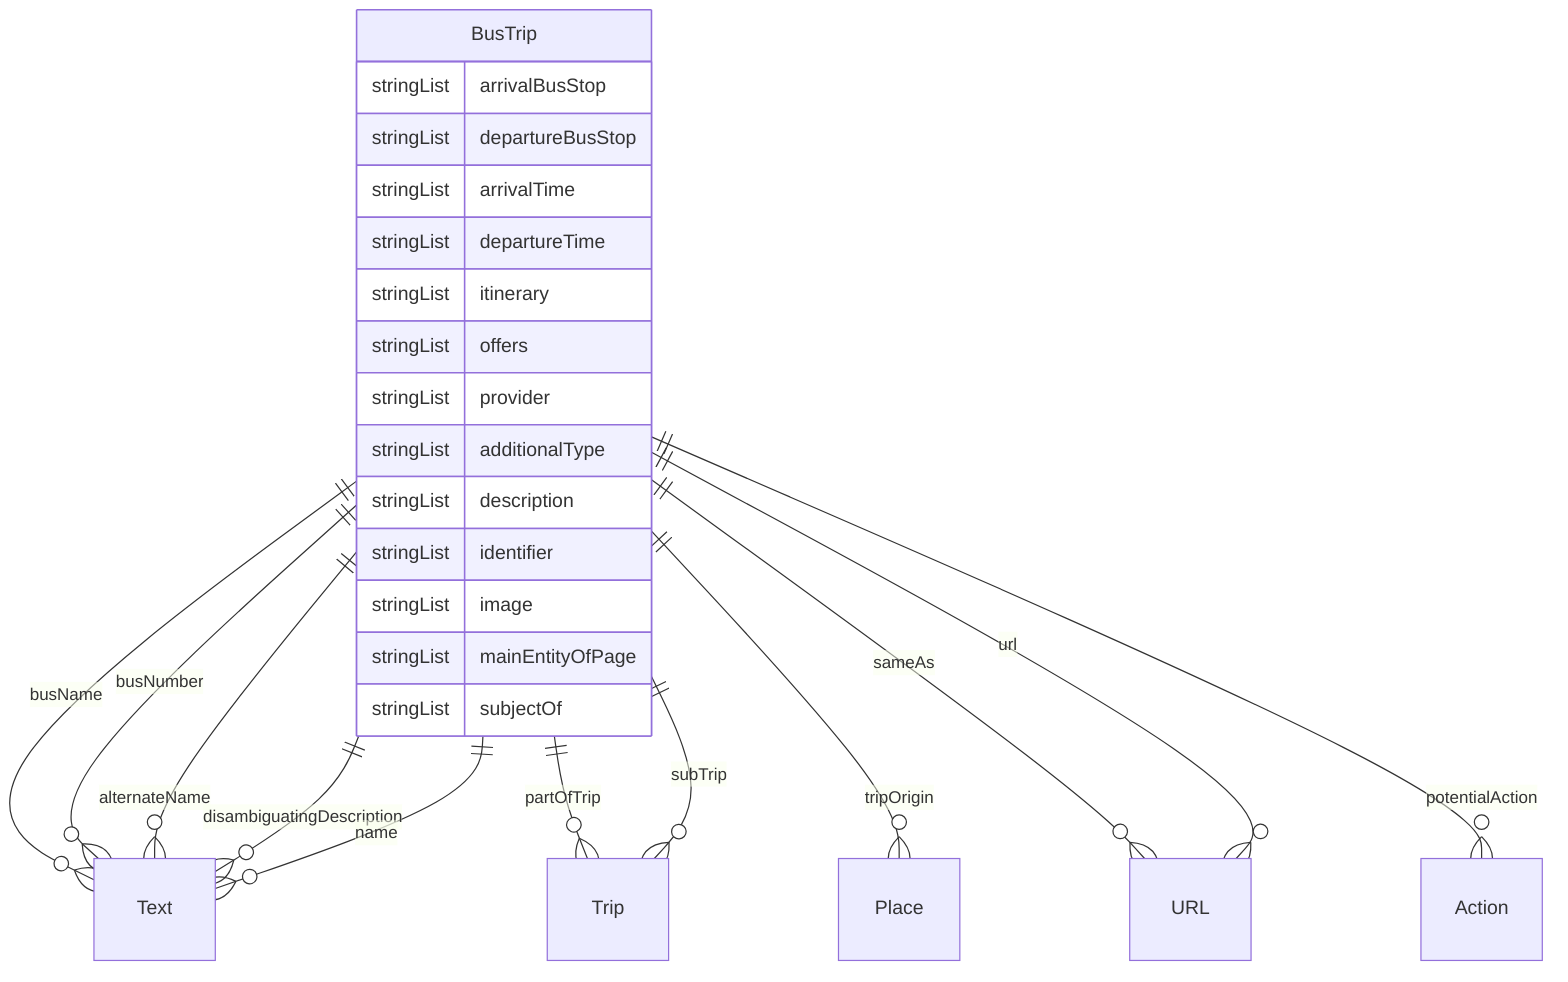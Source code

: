 erDiagram
BusTrip {
    stringList arrivalBusStop  
    stringList departureBusStop  
    stringList arrivalTime  
    stringList departureTime  
    stringList itinerary  
    stringList offers  
    stringList provider  
    stringList additionalType  
    stringList description  
    stringList identifier  
    stringList image  
    stringList mainEntityOfPage  
    stringList subjectOf  
}

BusTrip ||--}o Text : "busName"
BusTrip ||--}o Text : "busNumber"
BusTrip ||--}o Trip : "partOfTrip"
BusTrip ||--}o Trip : "subTrip"
BusTrip ||--}o Place : "tripOrigin"
BusTrip ||--}o Text : "alternateName"
BusTrip ||--}o Text : "disambiguatingDescription"
BusTrip ||--}o Text : "name"
BusTrip ||--}o URL : "sameAs"
BusTrip ||--}o Action : "potentialAction"
BusTrip ||--}o URL : "url"